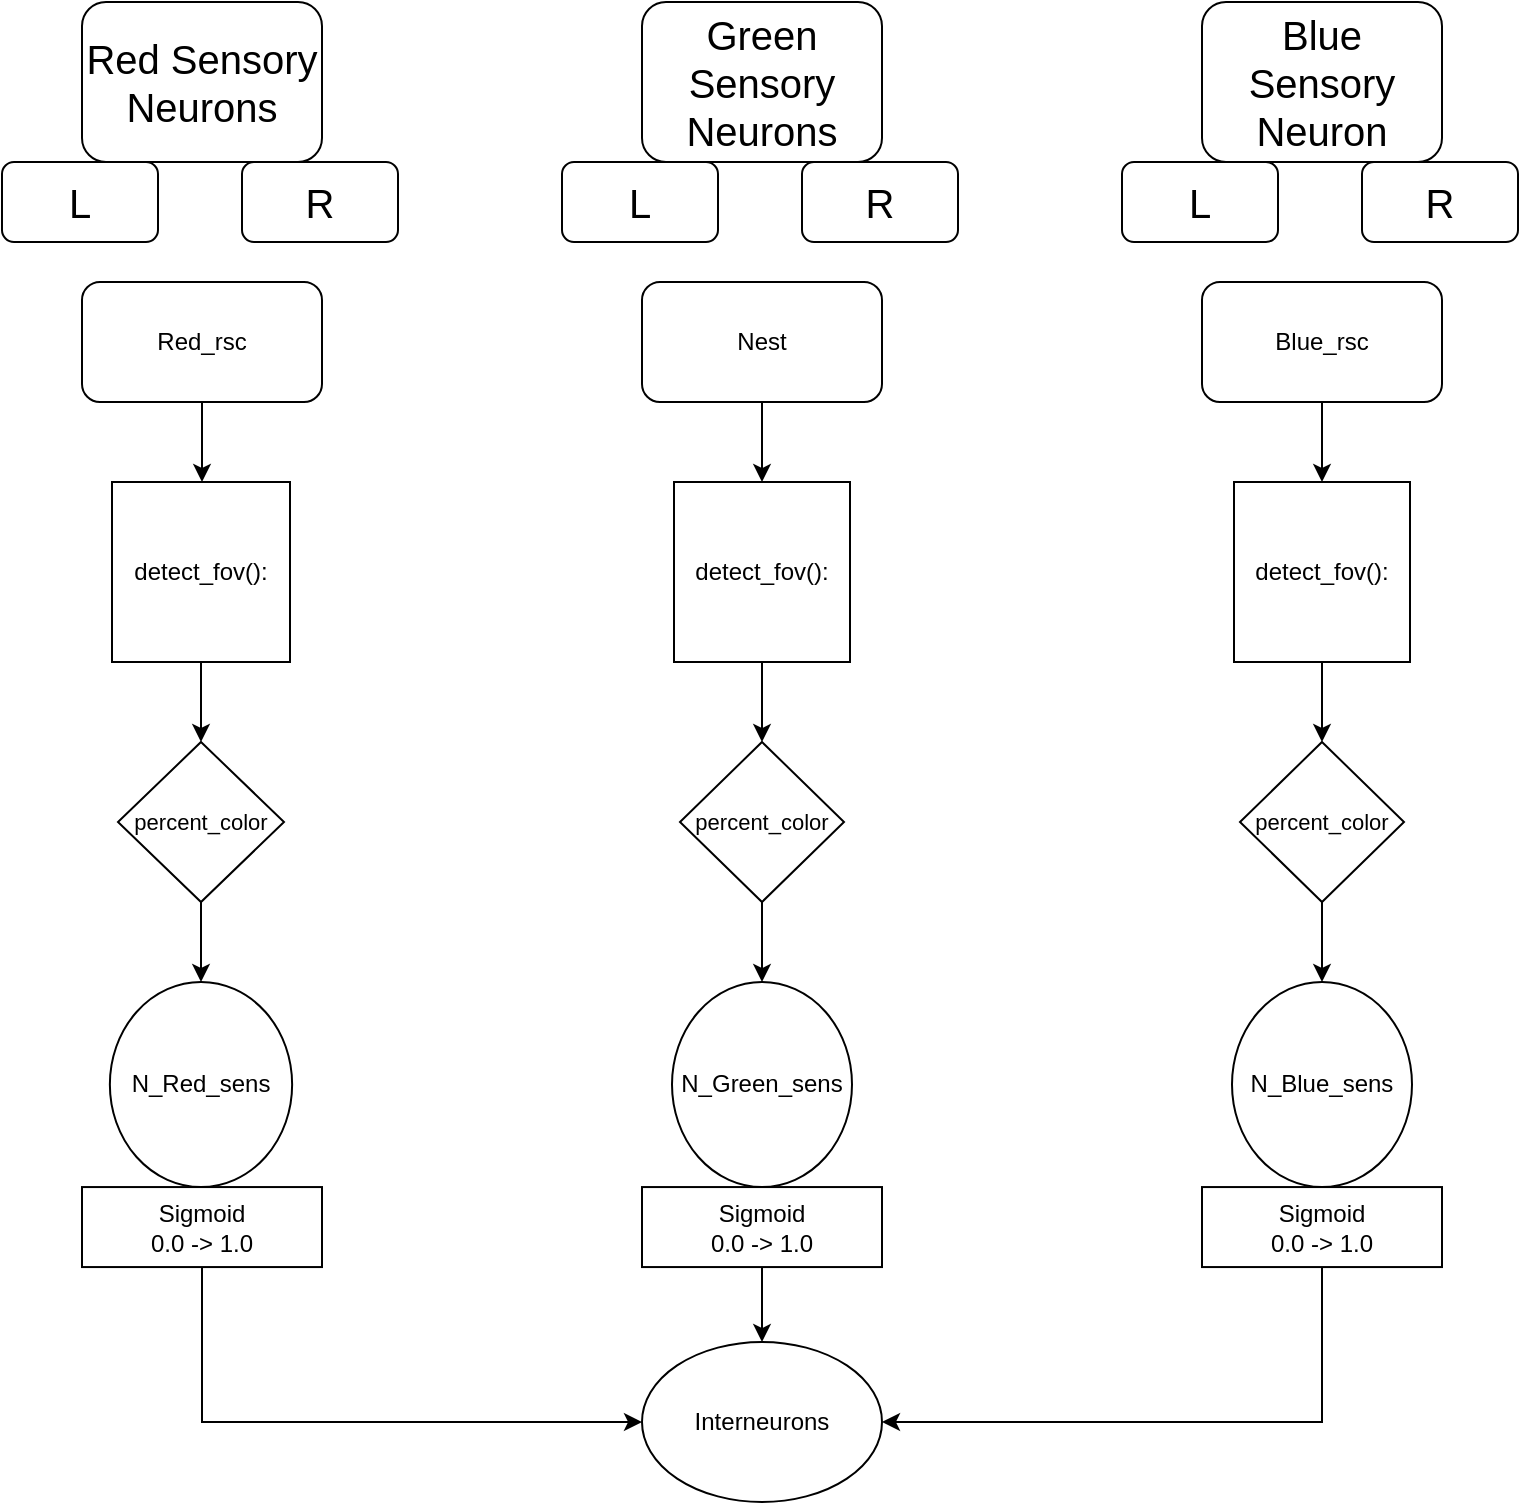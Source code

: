 <mxfile version="14.5.10" type="device"><diagram id="vCFUmWy3I17mOoD85CXP" name="Page-1"><mxGraphModel dx="1422" dy="762" grid="1" gridSize="10" guides="1" tooltips="1" connect="1" arrows="1" fold="1" page="1" pageScale="1" pageWidth="850" pageHeight="1100" math="0" shadow="0"><root><mxCell id="0"/><mxCell id="1" parent="0"/><mxCell id="aNpnYliKiaYeUyTOw7mh-1" value="N_Red_sens" style="ellipse;whiteSpace=wrap;html=1;aspect=fixed;" parent="1" vertex="1"><mxGeometry x="93.93" y="490" width="91.14" height="102.53" as="geometry"/></mxCell><mxCell id="aNpnYliKiaYeUyTOw7mh-2" value="&lt;font style=&quot;font-size: 12px&quot;&gt;N_Green_sens&lt;/font&gt;" style="ellipse;whiteSpace=wrap;html=1;aspect=fixed;" parent="1" vertex="1"><mxGeometry x="375" y="490" width="90" height="102.53" as="geometry"/></mxCell><mxCell id="aNpnYliKiaYeUyTOw7mh-3" value="N_Blue_sens" style="ellipse;whiteSpace=wrap;html=1;aspect=fixed;" parent="1" vertex="1"><mxGeometry x="655" y="490" width="90" height="102.53" as="geometry"/></mxCell><mxCell id="aNpnYliKiaYeUyTOw7mh-9" style="edgeStyle=orthogonalEdgeStyle;rounded=0;orthogonalLoop=1;jettySize=auto;html=1;exitX=0.5;exitY=1;exitDx=0;exitDy=0;entryX=0.5;entryY=0;entryDx=0;entryDy=0;" parent="1" source="aNpnYliKiaYeUyTOw7mh-13" target="aNpnYliKiaYeUyTOw7mh-8" edge="1"><mxGeometry relative="1" as="geometry"><mxPoint x="148" y="250" as="sourcePoint"/><Array as="points"><mxPoint x="140" y="240"/><mxPoint x="140" y="290"/></Array></mxGeometry></mxCell><mxCell id="aNpnYliKiaYeUyTOw7mh-11" style="edgeStyle=orthogonalEdgeStyle;rounded=0;orthogonalLoop=1;jettySize=auto;html=1;exitX=0.5;exitY=1;exitDx=0;exitDy=0;entryX=0.5;entryY=0;entryDx=0;entryDy=0;" parent="1" source="aNpnYliKiaYeUyTOw7mh-8" target="aNpnYliKiaYeUyTOw7mh-10" edge="1"><mxGeometry relative="1" as="geometry"/></mxCell><mxCell id="aNpnYliKiaYeUyTOw7mh-8" value="detect_fov():" style="whiteSpace=wrap;html=1;aspect=fixed;" parent="1" vertex="1"><mxGeometry x="95" y="240" width="89" height="90" as="geometry"/></mxCell><mxCell id="aNpnYliKiaYeUyTOw7mh-12" style="edgeStyle=orthogonalEdgeStyle;rounded=0;orthogonalLoop=1;jettySize=auto;html=1;exitX=0.5;exitY=1;exitDx=0;exitDy=0;" parent="1" source="aNpnYliKiaYeUyTOw7mh-10" target="aNpnYliKiaYeUyTOw7mh-1" edge="1"><mxGeometry relative="1" as="geometry"/></mxCell><mxCell id="aNpnYliKiaYeUyTOw7mh-10" value="&lt;font style=&quot;font-size: 11px&quot;&gt;percent_color&lt;/font&gt;" style="rhombus;whiteSpace=wrap;html=1;" parent="1" vertex="1"><mxGeometry x="98" y="370" width="83" height="80" as="geometry"/></mxCell><mxCell id="aNpnYliKiaYeUyTOw7mh-13" value="Red_rsc" style="rounded=1;whiteSpace=wrap;html=1;" parent="1" vertex="1"><mxGeometry x="80" y="140" width="120" height="60" as="geometry"/></mxCell><mxCell id="aNpnYliKiaYeUyTOw7mh-22" style="edgeStyle=orthogonalEdgeStyle;rounded=0;orthogonalLoop=1;jettySize=auto;html=1;exitX=0.5;exitY=1;exitDx=0;exitDy=0;entryX=0.5;entryY=0;entryDx=0;entryDy=0;" parent="1" source="aNpnYliKiaYeUyTOw7mh-14" target="aNpnYliKiaYeUyTOw7mh-18" edge="1"><mxGeometry relative="1" as="geometry"/></mxCell><mxCell id="aNpnYliKiaYeUyTOw7mh-14" value="Nest" style="rounded=1;whiteSpace=wrap;html=1;" parent="1" vertex="1"><mxGeometry x="360" y="140" width="120" height="60" as="geometry"/></mxCell><mxCell id="aNpnYliKiaYeUyTOw7mh-25" style="edgeStyle=orthogonalEdgeStyle;rounded=0;orthogonalLoop=1;jettySize=auto;html=1;exitX=0.5;exitY=1;exitDx=0;exitDy=0;entryX=0.5;entryY=0;entryDx=0;entryDy=0;" parent="1" source="aNpnYliKiaYeUyTOw7mh-15" target="aNpnYliKiaYeUyTOw7mh-20" edge="1"><mxGeometry relative="1" as="geometry"/></mxCell><mxCell id="aNpnYliKiaYeUyTOw7mh-15" value="Blue_rsc" style="rounded=1;whiteSpace=wrap;html=1;" parent="1" vertex="1"><mxGeometry x="640" y="140" width="120" height="60" as="geometry"/></mxCell><mxCell id="aNpnYliKiaYeUyTOw7mh-23" style="edgeStyle=orthogonalEdgeStyle;rounded=0;orthogonalLoop=1;jettySize=auto;html=1;exitX=0.5;exitY=1;exitDx=0;exitDy=0;entryX=0.5;entryY=0;entryDx=0;entryDy=0;" parent="1" source="aNpnYliKiaYeUyTOw7mh-18" target="aNpnYliKiaYeUyTOw7mh-19" edge="1"><mxGeometry relative="1" as="geometry"/></mxCell><mxCell id="aNpnYliKiaYeUyTOw7mh-18" value="detect_fov():" style="whiteSpace=wrap;html=1;aspect=fixed;" parent="1" vertex="1"><mxGeometry x="376" y="240" width="88" height="90" as="geometry"/></mxCell><mxCell id="aNpnYliKiaYeUyTOw7mh-24" style="edgeStyle=orthogonalEdgeStyle;rounded=0;orthogonalLoop=1;jettySize=auto;html=1;exitX=0.5;exitY=1;exitDx=0;exitDy=0;entryX=0.5;entryY=0;entryDx=0;entryDy=0;" parent="1" source="aNpnYliKiaYeUyTOw7mh-19" target="aNpnYliKiaYeUyTOw7mh-2" edge="1"><mxGeometry relative="1" as="geometry"/></mxCell><mxCell id="aNpnYliKiaYeUyTOw7mh-19" value="&lt;font style=&quot;font-size: 11px&quot;&gt;percent_color&lt;/font&gt;" style="rhombus;whiteSpace=wrap;html=1;" parent="1" vertex="1"><mxGeometry x="379" y="370" width="82" height="80" as="geometry"/></mxCell><mxCell id="aNpnYliKiaYeUyTOw7mh-26" style="edgeStyle=orthogonalEdgeStyle;rounded=0;orthogonalLoop=1;jettySize=auto;html=1;exitX=0.5;exitY=1;exitDx=0;exitDy=0;entryX=0.5;entryY=0;entryDx=0;entryDy=0;" parent="1" source="aNpnYliKiaYeUyTOw7mh-20" target="aNpnYliKiaYeUyTOw7mh-21" edge="1"><mxGeometry relative="1" as="geometry"/></mxCell><mxCell id="aNpnYliKiaYeUyTOw7mh-20" value="detect_fov():" style="whiteSpace=wrap;html=1;aspect=fixed;" parent="1" vertex="1"><mxGeometry x="656" y="240" width="88" height="90" as="geometry"/></mxCell><mxCell id="aNpnYliKiaYeUyTOw7mh-28" style="edgeStyle=orthogonalEdgeStyle;rounded=0;orthogonalLoop=1;jettySize=auto;html=1;exitX=0.5;exitY=1;exitDx=0;exitDy=0;entryX=0.5;entryY=0;entryDx=0;entryDy=0;" parent="1" source="aNpnYliKiaYeUyTOw7mh-21" target="aNpnYliKiaYeUyTOw7mh-3" edge="1"><mxGeometry relative="1" as="geometry"/></mxCell><mxCell id="aNpnYliKiaYeUyTOw7mh-21" value="&lt;font style=&quot;font-size: 11px&quot;&gt;percent_color&lt;/font&gt;" style="rhombus;whiteSpace=wrap;html=1;" parent="1" vertex="1"><mxGeometry x="659" y="370" width="82" height="80" as="geometry"/></mxCell><mxCell id="9q2eApr8cylgMCAf7-rX-4" style="edgeStyle=orthogonalEdgeStyle;rounded=0;orthogonalLoop=1;jettySize=auto;html=1;entryX=0;entryY=0.5;entryDx=0;entryDy=0;exitX=0.5;exitY=1;exitDx=0;exitDy=0;" edge="1" parent="1" source="aNpnYliKiaYeUyTOw7mh-32" target="aNpnYliKiaYeUyTOw7mh-39"><mxGeometry relative="1" as="geometry"/></mxCell><mxCell id="aNpnYliKiaYeUyTOw7mh-32" value="Sigmoid&lt;br&gt;0.0 -&amp;gt; 1.0" style="rounded=0;whiteSpace=wrap;html=1;" parent="1" vertex="1"><mxGeometry x="80" y="592.53" width="120" height="40" as="geometry"/></mxCell><mxCell id="9q2eApr8cylgMCAf7-rX-3" value="" style="edgeStyle=orthogonalEdgeStyle;rounded=0;orthogonalLoop=1;jettySize=auto;html=1;" edge="1" parent="1" source="aNpnYliKiaYeUyTOw7mh-33" target="aNpnYliKiaYeUyTOw7mh-39"><mxGeometry relative="1" as="geometry"/></mxCell><mxCell id="aNpnYliKiaYeUyTOw7mh-33" value="Sigmoid&lt;br&gt;0.0 -&amp;gt; 1.0" style="rounded=0;whiteSpace=wrap;html=1;" parent="1" vertex="1"><mxGeometry x="360" y="592.53" width="120" height="40" as="geometry"/></mxCell><mxCell id="aNpnYliKiaYeUyTOw7mh-39" value="Interneurons" style="ellipse;whiteSpace=wrap;html=1;" parent="1" vertex="1"><mxGeometry x="360" y="670" width="120" height="80" as="geometry"/></mxCell><mxCell id="Qs65qkXS7LimcLIZIUms-16" style="edgeStyle=orthogonalEdgeStyle;rounded=0;orthogonalLoop=1;jettySize=auto;html=1;exitX=0.5;exitY=1;exitDx=0;exitDy=0;" parent="1" edge="1"><mxGeometry relative="1" as="geometry"><mxPoint x="80" y="160" as="sourcePoint"/><mxPoint x="80" y="160" as="targetPoint"/></mxGeometry></mxCell><mxCell id="Qs65qkXS7LimcLIZIUms-21" value="&lt;font style=&quot;font-size: 20px&quot;&gt;Red Sensory Neurons&lt;/font&gt;" style="rounded=1;whiteSpace=wrap;html=1;" parent="1" vertex="1"><mxGeometry x="80" width="120" height="80" as="geometry"/></mxCell><mxCell id="Qs65qkXS7LimcLIZIUms-22" value="&lt;font style=&quot;font-size: 20px&quot;&gt;L&lt;/font&gt;" style="rounded=1;whiteSpace=wrap;html=1;" parent="1" vertex="1"><mxGeometry x="40" y="80" width="78" height="40" as="geometry"/></mxCell><mxCell id="Qs65qkXS7LimcLIZIUms-23" value="&lt;font style=&quot;font-size: 20px&quot;&gt;Green Sensory Neurons&lt;/font&gt;" style="rounded=1;whiteSpace=wrap;html=1;" parent="1" vertex="1"><mxGeometry x="360" width="120" height="80" as="geometry"/></mxCell><mxCell id="Qs65qkXS7LimcLIZIUms-24" value="&lt;font style=&quot;font-size: 20px&quot;&gt;Blue Sensory Neuron&lt;/font&gt;" style="rounded=1;whiteSpace=wrap;html=1;" parent="1" vertex="1"><mxGeometry x="640" width="120" height="80" as="geometry"/></mxCell><mxCell id="Qs65qkXS7LimcLIZIUms-25" value="&lt;font style=&quot;font-size: 20px&quot;&gt;R&lt;/font&gt;" style="rounded=1;whiteSpace=wrap;html=1;" parent="1" vertex="1"><mxGeometry x="160" y="80" width="78" height="40" as="geometry"/></mxCell><mxCell id="Qs65qkXS7LimcLIZIUms-26" value="&lt;span style=&quot;font-size: 20px&quot;&gt;L&lt;/span&gt;" style="rounded=1;whiteSpace=wrap;html=1;" parent="1" vertex="1"><mxGeometry x="320" y="80" width="78" height="40" as="geometry"/></mxCell><mxCell id="Qs65qkXS7LimcLIZIUms-27" value="&lt;span style=&quot;font-size: 20px&quot;&gt;R&lt;/span&gt;" style="rounded=1;whiteSpace=wrap;html=1;" parent="1" vertex="1"><mxGeometry x="720" y="80" width="78" height="40" as="geometry"/></mxCell><mxCell id="Qs65qkXS7LimcLIZIUms-28" value="&lt;span style=&quot;font-size: 20px&quot;&gt;L&lt;/span&gt;" style="rounded=1;whiteSpace=wrap;html=1;" parent="1" vertex="1"><mxGeometry x="600" y="80" width="78" height="40" as="geometry"/></mxCell><mxCell id="Qs65qkXS7LimcLIZIUms-29" value="&lt;span style=&quot;font-size: 20px&quot;&gt;R&lt;/span&gt;" style="rounded=1;whiteSpace=wrap;html=1;" parent="1" vertex="1"><mxGeometry x="440" y="80" width="78" height="40" as="geometry"/></mxCell><mxCell id="9q2eApr8cylgMCAf7-rX-2" style="edgeStyle=orthogonalEdgeStyle;rounded=0;orthogonalLoop=1;jettySize=auto;html=1;exitX=0.5;exitY=1;exitDx=0;exitDy=0;entryX=1;entryY=0.5;entryDx=0;entryDy=0;" edge="1" parent="1" source="aNpnYliKiaYeUyTOw7mh-34" target="aNpnYliKiaYeUyTOw7mh-39"><mxGeometry relative="1" as="geometry"><mxPoint x="700" y="900" as="targetPoint"/></mxGeometry></mxCell><mxCell id="aNpnYliKiaYeUyTOw7mh-34" value="Sigmoid&lt;br&gt;0.0 -&amp;gt; 1.0" style="rounded=0;whiteSpace=wrap;html=1;" parent="1" vertex="1"><mxGeometry x="640" y="592.53" width="120" height="40" as="geometry"/></mxCell></root></mxGraphModel></diagram></mxfile>